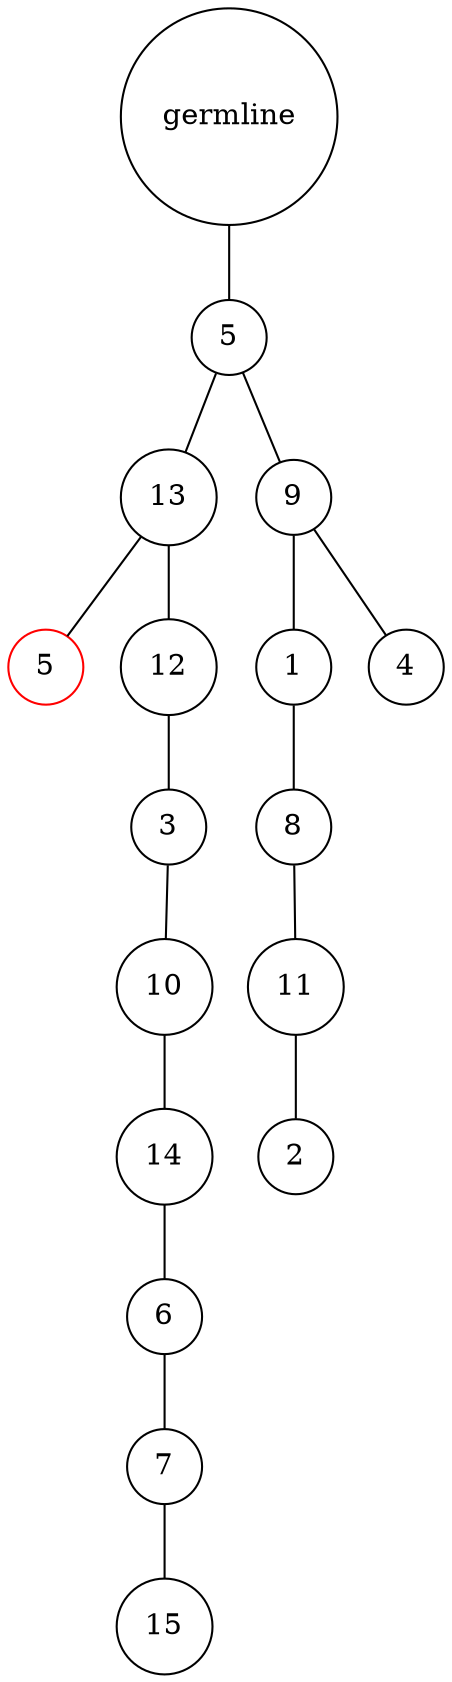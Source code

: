 graph {
	rankdir=UD;
	splines=line;
	node [shape=circle]
	"0x7fe05d8f12b0" [label="germline"];
	"0x7fe05d8f12e0" [label="5"];
	"0x7fe05d8f12b0" -- "0x7fe05d8f12e0" ;
	"0x7fe05d8f1310" [label="13"];
	"0x7fe05d8f12e0" -- "0x7fe05d8f1310" ;
	"0x7fe05d8f1340" [label="5",color="red"];
	"0x7fe05d8f1310" -- "0x7fe05d8f1340" ;
	"0x7fe05d8f1370" [label="12"];
	"0x7fe05d8f1310" -- "0x7fe05d8f1370" ;
	"0x7fe05d8f13a0" [label="3"];
	"0x7fe05d8f1370" -- "0x7fe05d8f13a0" ;
	"0x7fe05d8f13d0" [label="10"];
	"0x7fe05d8f13a0" -- "0x7fe05d8f13d0" ;
	"0x7fe05d8f1400" [label="14"];
	"0x7fe05d8f13d0" -- "0x7fe05d8f1400" ;
	"0x7fe05d8f1430" [label="6"];
	"0x7fe05d8f1400" -- "0x7fe05d8f1430" ;
	"0x7fe05d8f1460" [label="7"];
	"0x7fe05d8f1430" -- "0x7fe05d8f1460" ;
	"0x7fe05d8f1490" [label="15"];
	"0x7fe05d8f1460" -- "0x7fe05d8f1490" ;
	"0x7fe05d8f14c0" [label="9"];
	"0x7fe05d8f12e0" -- "0x7fe05d8f14c0" ;
	"0x7fe05d8f14f0" [label="1"];
	"0x7fe05d8f14c0" -- "0x7fe05d8f14f0" ;
	"0x7fe05d8f1520" [label="8"];
	"0x7fe05d8f14f0" -- "0x7fe05d8f1520" ;
	"0x7fe05d8f1550" [label="11"];
	"0x7fe05d8f1520" -- "0x7fe05d8f1550" ;
	"0x7fe05d8f1580" [label="2"];
	"0x7fe05d8f1550" -- "0x7fe05d8f1580" ;
	"0x7fe05d8f15b0" [label="4"];
	"0x7fe05d8f14c0" -- "0x7fe05d8f15b0" ;
}
